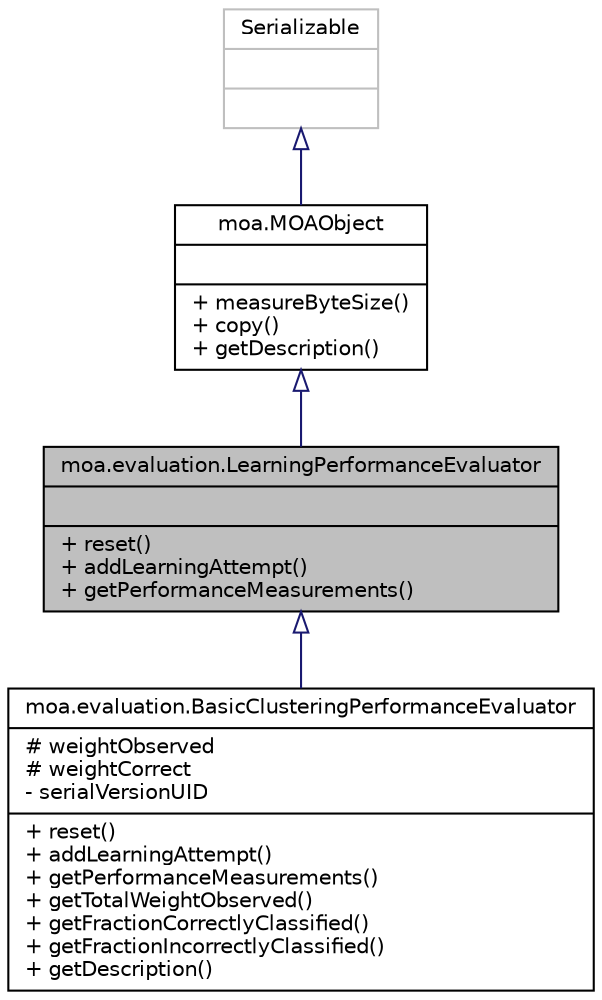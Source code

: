 digraph G
{
  edge [fontname="Helvetica",fontsize="10",labelfontname="Helvetica",labelfontsize="10"];
  node [fontname="Helvetica",fontsize="10",shape=record];
  Node1 [label="{moa.evaluation.LearningPerformanceEvaluator\n||+ reset()\l+ addLearningAttempt()\l+ getPerformanceMeasurements()\l}",height=0.2,width=0.4,color="black", fillcolor="grey75", style="filled" fontcolor="black"];
  Node2 -> Node1 [dir=back,color="midnightblue",fontsize="10",style="solid",arrowtail="empty",fontname="Helvetica"];
  Node2 [label="{moa.MOAObject\n||+ measureByteSize()\l+ copy()\l+ getDescription()\l}",height=0.2,width=0.4,color="black", fillcolor="white", style="filled",URL="$interfacemoa_1_1MOAObject.html",tooltip="Interface implemented by classes in MOA, so that all are serializable, can produce..."];
  Node3 -> Node2 [dir=back,color="midnightblue",fontsize="10",style="solid",arrowtail="empty",fontname="Helvetica"];
  Node3 [label="{Serializable\n||}",height=0.2,width=0.4,color="grey75", fillcolor="white", style="filled"];
  Node1 -> Node4 [dir=back,color="midnightblue",fontsize="10",style="solid",arrowtail="empty",fontname="Helvetica"];
  Node4 [label="{moa.evaluation.BasicClusteringPerformanceEvaluator\n|# weightObserved\l# weightCorrect\l- serialVersionUID\l|+ reset()\l+ addLearningAttempt()\l+ getPerformanceMeasurements()\l+ getTotalWeightObserved()\l+ getFractionCorrectlyClassified()\l+ getFractionIncorrectlyClassified()\l+ getDescription()\l}",height=0.2,width=0.4,color="black", fillcolor="white", style="filled",URL="$classmoa_1_1evaluation_1_1BasicClusteringPerformanceEvaluator.html",tooltip="Clustering evaluator that performs basic incremental evaluation."];
}
